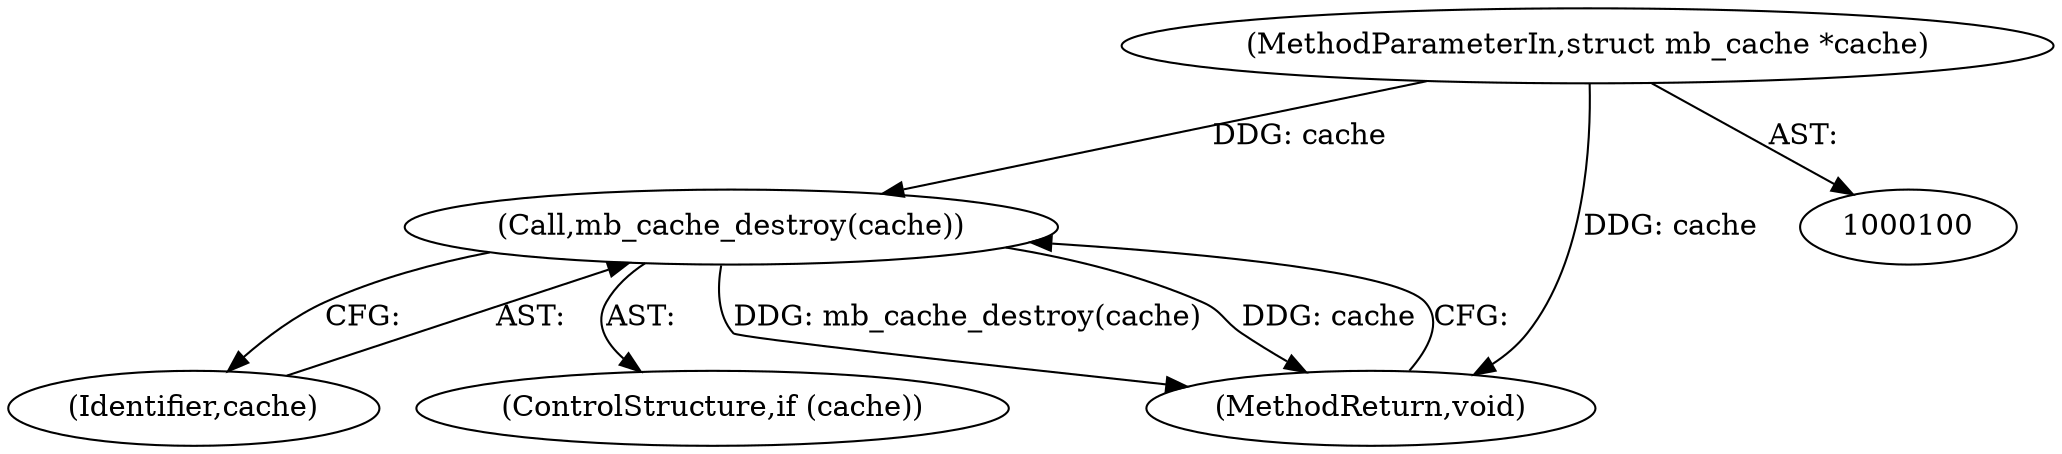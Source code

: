 digraph "1_linux_82939d7999dfc1f1998c4b1c12e2f19edbdff272_7@pointer" {
"1000101" [label="(MethodParameterIn,struct mb_cache *cache)"];
"1000105" [label="(Call,mb_cache_destroy(cache))"];
"1000106" [label="(Identifier,cache)"];
"1000103" [label="(ControlStructure,if (cache))"];
"1000101" [label="(MethodParameterIn,struct mb_cache *cache)"];
"1000105" [label="(Call,mb_cache_destroy(cache))"];
"1000107" [label="(MethodReturn,void)"];
"1000101" -> "1000100"  [label="AST: "];
"1000101" -> "1000107"  [label="DDG: cache"];
"1000101" -> "1000105"  [label="DDG: cache"];
"1000105" -> "1000103"  [label="AST: "];
"1000105" -> "1000106"  [label="CFG: "];
"1000106" -> "1000105"  [label="AST: "];
"1000107" -> "1000105"  [label="CFG: "];
"1000105" -> "1000107"  [label="DDG: mb_cache_destroy(cache)"];
"1000105" -> "1000107"  [label="DDG: cache"];
}
